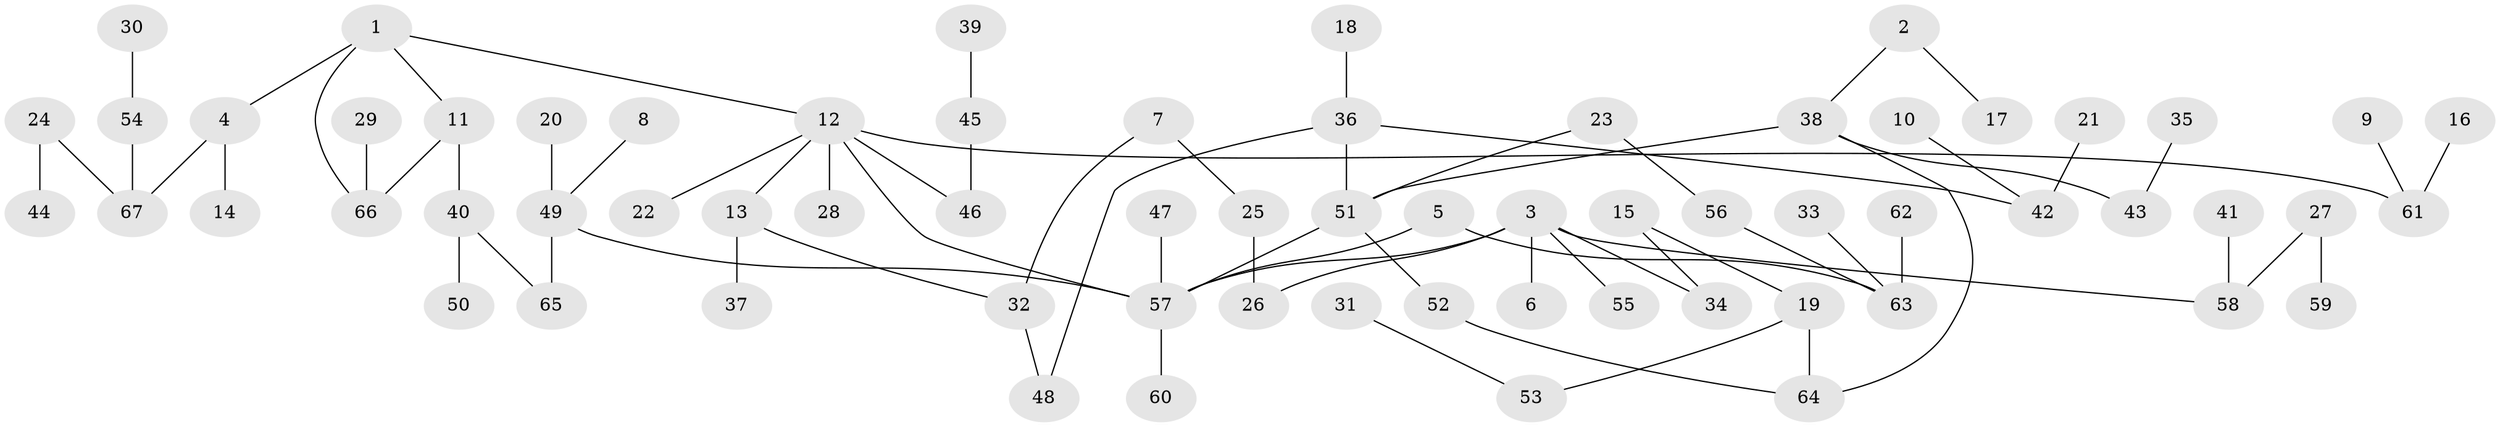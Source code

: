 // original degree distribution, {3: 0.12030075187969924, 6: 0.03007518796992481, 4: 0.06766917293233082, 9: 0.007518796992481203, 5: 0.045112781954887216, 2: 0.2556390977443609, 1: 0.47368421052631576}
// Generated by graph-tools (version 1.1) at 2025/01/03/09/25 03:01:03]
// undirected, 67 vertices, 73 edges
graph export_dot {
graph [start="1"]
  node [color=gray90,style=filled];
  1;
  2;
  3;
  4;
  5;
  6;
  7;
  8;
  9;
  10;
  11;
  12;
  13;
  14;
  15;
  16;
  17;
  18;
  19;
  20;
  21;
  22;
  23;
  24;
  25;
  26;
  27;
  28;
  29;
  30;
  31;
  32;
  33;
  34;
  35;
  36;
  37;
  38;
  39;
  40;
  41;
  42;
  43;
  44;
  45;
  46;
  47;
  48;
  49;
  50;
  51;
  52;
  53;
  54;
  55;
  56;
  57;
  58;
  59;
  60;
  61;
  62;
  63;
  64;
  65;
  66;
  67;
  1 -- 4 [weight=1.0];
  1 -- 11 [weight=1.0];
  1 -- 12 [weight=1.0];
  1 -- 66 [weight=1.0];
  2 -- 17 [weight=1.0];
  2 -- 38 [weight=1.0];
  3 -- 6 [weight=1.0];
  3 -- 26 [weight=1.0];
  3 -- 34 [weight=1.0];
  3 -- 55 [weight=1.0];
  3 -- 57 [weight=1.0];
  3 -- 58 [weight=1.0];
  4 -- 14 [weight=1.0];
  4 -- 67 [weight=1.0];
  5 -- 57 [weight=1.0];
  5 -- 63 [weight=1.0];
  7 -- 25 [weight=1.0];
  7 -- 32 [weight=1.0];
  8 -- 49 [weight=1.0];
  9 -- 61 [weight=1.0];
  10 -- 42 [weight=1.0];
  11 -- 40 [weight=1.0];
  11 -- 66 [weight=1.0];
  12 -- 13 [weight=1.0];
  12 -- 22 [weight=1.0];
  12 -- 28 [weight=1.0];
  12 -- 46 [weight=1.0];
  12 -- 57 [weight=1.0];
  12 -- 61 [weight=1.0];
  13 -- 32 [weight=1.0];
  13 -- 37 [weight=1.0];
  15 -- 19 [weight=1.0];
  15 -- 34 [weight=1.0];
  16 -- 61 [weight=1.0];
  18 -- 36 [weight=1.0];
  19 -- 53 [weight=1.0];
  19 -- 64 [weight=1.0];
  20 -- 49 [weight=1.0];
  21 -- 42 [weight=1.0];
  23 -- 51 [weight=1.0];
  23 -- 56 [weight=1.0];
  24 -- 44 [weight=1.0];
  24 -- 67 [weight=1.0];
  25 -- 26 [weight=1.0];
  27 -- 58 [weight=1.0];
  27 -- 59 [weight=1.0];
  29 -- 66 [weight=1.0];
  30 -- 54 [weight=1.0];
  31 -- 53 [weight=1.0];
  32 -- 48 [weight=1.0];
  33 -- 63 [weight=1.0];
  35 -- 43 [weight=1.0];
  36 -- 42 [weight=1.0];
  36 -- 48 [weight=1.0];
  36 -- 51 [weight=1.0];
  38 -- 43 [weight=1.0];
  38 -- 51 [weight=1.0];
  38 -- 64 [weight=1.0];
  39 -- 45 [weight=1.0];
  40 -- 50 [weight=1.0];
  40 -- 65 [weight=1.0];
  41 -- 58 [weight=1.0];
  45 -- 46 [weight=1.0];
  47 -- 57 [weight=1.0];
  49 -- 57 [weight=1.0];
  49 -- 65 [weight=1.0];
  51 -- 52 [weight=1.0];
  51 -- 57 [weight=1.0];
  52 -- 64 [weight=1.0];
  54 -- 67 [weight=1.0];
  56 -- 63 [weight=1.0];
  57 -- 60 [weight=1.0];
  62 -- 63 [weight=1.0];
}
